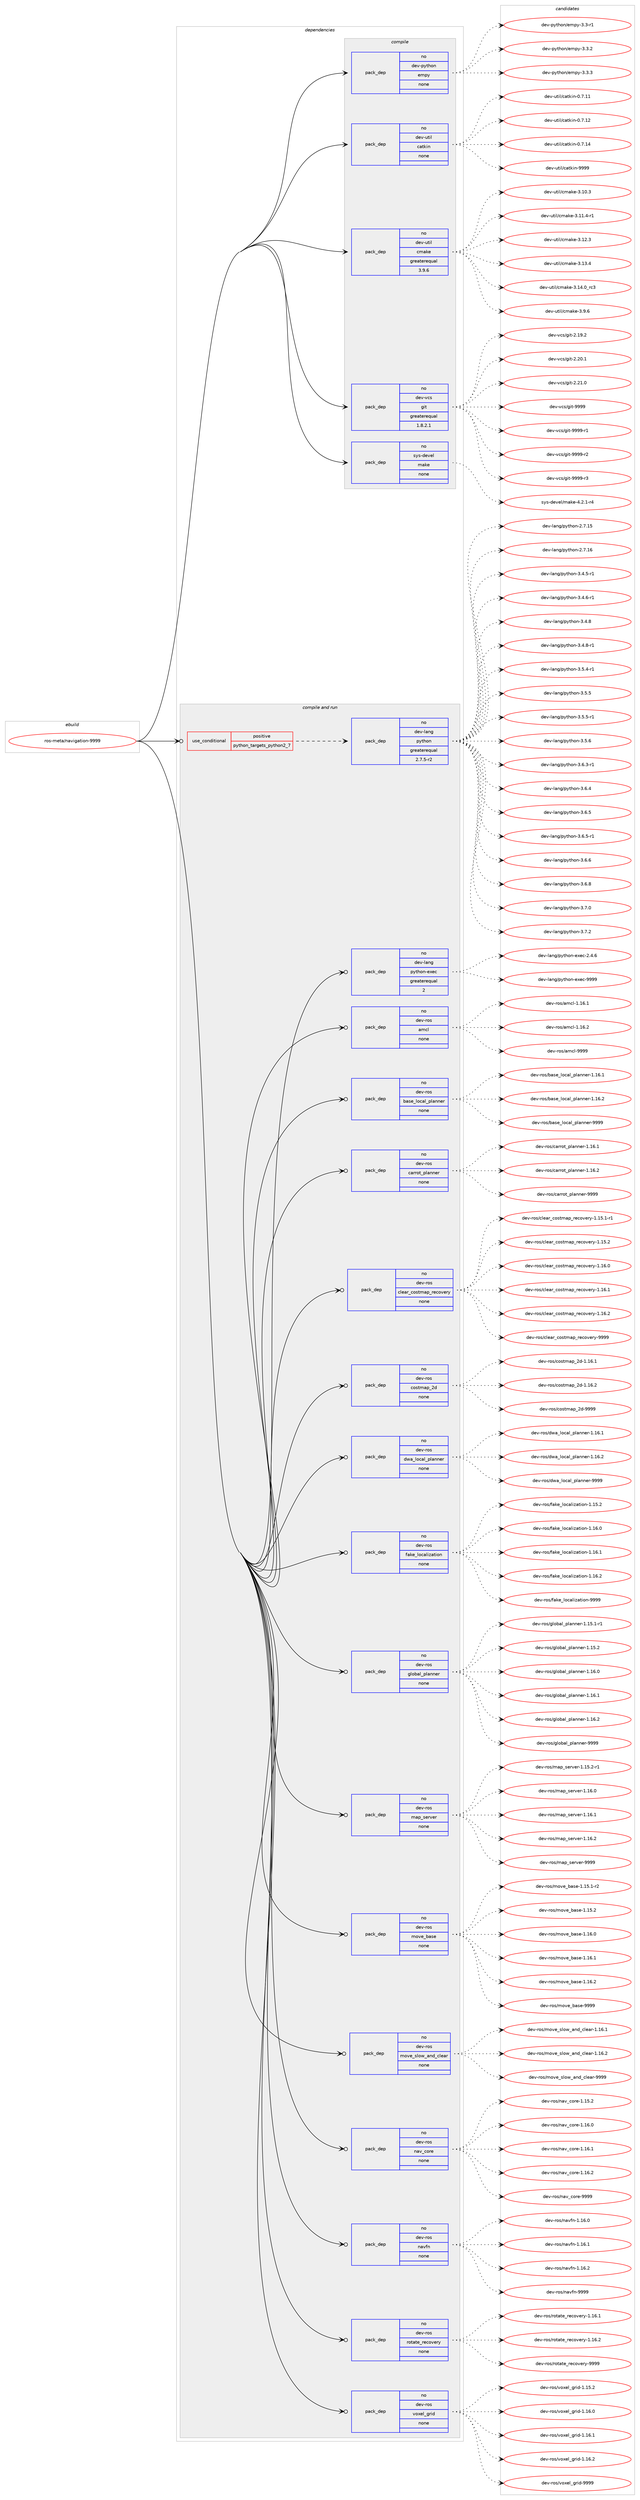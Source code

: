 digraph prolog {

# *************
# Graph options
# *************

newrank=true;
concentrate=true;
compound=true;
graph [rankdir=LR,fontname=Helvetica,fontsize=10,ranksep=1.5];#, ranksep=2.5, nodesep=0.2];
edge  [arrowhead=vee];
node  [fontname=Helvetica,fontsize=10];

# **********
# The ebuild
# **********

subgraph cluster_leftcol {
color=gray;
rank=same;
label=<<i>ebuild</i>>;
id [label="ros-meta/navigation-9999", color=red, width=4, href="../ros-meta/navigation-9999.svg"];
}

# ****************
# The dependencies
# ****************

subgraph cluster_midcol {
color=gray;
label=<<i>dependencies</i>>;
subgraph cluster_compile {
fillcolor="#eeeeee";
style=filled;
label=<<i>compile</i>>;
subgraph pack1204045 {
dependency1683334 [label=<<TABLE BORDER="0" CELLBORDER="1" CELLSPACING="0" CELLPADDING="4" WIDTH="220"><TR><TD ROWSPAN="6" CELLPADDING="30">pack_dep</TD></TR><TR><TD WIDTH="110">no</TD></TR><TR><TD>dev-python</TD></TR><TR><TD>empy</TD></TR><TR><TD>none</TD></TR><TR><TD></TD></TR></TABLE>>, shape=none, color=blue];
}
id:e -> dependency1683334:w [weight=20,style="solid",arrowhead="vee"];
subgraph pack1204046 {
dependency1683335 [label=<<TABLE BORDER="0" CELLBORDER="1" CELLSPACING="0" CELLPADDING="4" WIDTH="220"><TR><TD ROWSPAN="6" CELLPADDING="30">pack_dep</TD></TR><TR><TD WIDTH="110">no</TD></TR><TR><TD>dev-util</TD></TR><TR><TD>catkin</TD></TR><TR><TD>none</TD></TR><TR><TD></TD></TR></TABLE>>, shape=none, color=blue];
}
id:e -> dependency1683335:w [weight=20,style="solid",arrowhead="vee"];
subgraph pack1204047 {
dependency1683336 [label=<<TABLE BORDER="0" CELLBORDER="1" CELLSPACING="0" CELLPADDING="4" WIDTH="220"><TR><TD ROWSPAN="6" CELLPADDING="30">pack_dep</TD></TR><TR><TD WIDTH="110">no</TD></TR><TR><TD>dev-util</TD></TR><TR><TD>cmake</TD></TR><TR><TD>greaterequal</TD></TR><TR><TD>3.9.6</TD></TR></TABLE>>, shape=none, color=blue];
}
id:e -> dependency1683336:w [weight=20,style="solid",arrowhead="vee"];
subgraph pack1204048 {
dependency1683337 [label=<<TABLE BORDER="0" CELLBORDER="1" CELLSPACING="0" CELLPADDING="4" WIDTH="220"><TR><TD ROWSPAN="6" CELLPADDING="30">pack_dep</TD></TR><TR><TD WIDTH="110">no</TD></TR><TR><TD>dev-vcs</TD></TR><TR><TD>git</TD></TR><TR><TD>greaterequal</TD></TR><TR><TD>1.8.2.1</TD></TR></TABLE>>, shape=none, color=blue];
}
id:e -> dependency1683337:w [weight=20,style="solid",arrowhead="vee"];
subgraph pack1204049 {
dependency1683338 [label=<<TABLE BORDER="0" CELLBORDER="1" CELLSPACING="0" CELLPADDING="4" WIDTH="220"><TR><TD ROWSPAN="6" CELLPADDING="30">pack_dep</TD></TR><TR><TD WIDTH="110">no</TD></TR><TR><TD>sys-devel</TD></TR><TR><TD>make</TD></TR><TR><TD>none</TD></TR><TR><TD></TD></TR></TABLE>>, shape=none, color=blue];
}
id:e -> dependency1683338:w [weight=20,style="solid",arrowhead="vee"];
}
subgraph cluster_compileandrun {
fillcolor="#eeeeee";
style=filled;
label=<<i>compile and run</i>>;
subgraph cond451760 {
dependency1683339 [label=<<TABLE BORDER="0" CELLBORDER="1" CELLSPACING="0" CELLPADDING="4"><TR><TD ROWSPAN="3" CELLPADDING="10">use_conditional</TD></TR><TR><TD>positive</TD></TR><TR><TD>python_targets_python2_7</TD></TR></TABLE>>, shape=none, color=red];
subgraph pack1204050 {
dependency1683340 [label=<<TABLE BORDER="0" CELLBORDER="1" CELLSPACING="0" CELLPADDING="4" WIDTH="220"><TR><TD ROWSPAN="6" CELLPADDING="30">pack_dep</TD></TR><TR><TD WIDTH="110">no</TD></TR><TR><TD>dev-lang</TD></TR><TR><TD>python</TD></TR><TR><TD>greaterequal</TD></TR><TR><TD>2.7.5-r2</TD></TR></TABLE>>, shape=none, color=blue];
}
dependency1683339:e -> dependency1683340:w [weight=20,style="dashed",arrowhead="vee"];
}
id:e -> dependency1683339:w [weight=20,style="solid",arrowhead="odotvee"];
subgraph pack1204051 {
dependency1683341 [label=<<TABLE BORDER="0" CELLBORDER="1" CELLSPACING="0" CELLPADDING="4" WIDTH="220"><TR><TD ROWSPAN="6" CELLPADDING="30">pack_dep</TD></TR><TR><TD WIDTH="110">no</TD></TR><TR><TD>dev-lang</TD></TR><TR><TD>python-exec</TD></TR><TR><TD>greaterequal</TD></TR><TR><TD>2</TD></TR></TABLE>>, shape=none, color=blue];
}
id:e -> dependency1683341:w [weight=20,style="solid",arrowhead="odotvee"];
subgraph pack1204052 {
dependency1683342 [label=<<TABLE BORDER="0" CELLBORDER="1" CELLSPACING="0" CELLPADDING="4" WIDTH="220"><TR><TD ROWSPAN="6" CELLPADDING="30">pack_dep</TD></TR><TR><TD WIDTH="110">no</TD></TR><TR><TD>dev-ros</TD></TR><TR><TD>amcl</TD></TR><TR><TD>none</TD></TR><TR><TD></TD></TR></TABLE>>, shape=none, color=blue];
}
id:e -> dependency1683342:w [weight=20,style="solid",arrowhead="odotvee"];
subgraph pack1204053 {
dependency1683343 [label=<<TABLE BORDER="0" CELLBORDER="1" CELLSPACING="0" CELLPADDING="4" WIDTH="220"><TR><TD ROWSPAN="6" CELLPADDING="30">pack_dep</TD></TR><TR><TD WIDTH="110">no</TD></TR><TR><TD>dev-ros</TD></TR><TR><TD>base_local_planner</TD></TR><TR><TD>none</TD></TR><TR><TD></TD></TR></TABLE>>, shape=none, color=blue];
}
id:e -> dependency1683343:w [weight=20,style="solid",arrowhead="odotvee"];
subgraph pack1204054 {
dependency1683344 [label=<<TABLE BORDER="0" CELLBORDER="1" CELLSPACING="0" CELLPADDING="4" WIDTH="220"><TR><TD ROWSPAN="6" CELLPADDING="30">pack_dep</TD></TR><TR><TD WIDTH="110">no</TD></TR><TR><TD>dev-ros</TD></TR><TR><TD>carrot_planner</TD></TR><TR><TD>none</TD></TR><TR><TD></TD></TR></TABLE>>, shape=none, color=blue];
}
id:e -> dependency1683344:w [weight=20,style="solid",arrowhead="odotvee"];
subgraph pack1204055 {
dependency1683345 [label=<<TABLE BORDER="0" CELLBORDER="1" CELLSPACING="0" CELLPADDING="4" WIDTH="220"><TR><TD ROWSPAN="6" CELLPADDING="30">pack_dep</TD></TR><TR><TD WIDTH="110">no</TD></TR><TR><TD>dev-ros</TD></TR><TR><TD>clear_costmap_recovery</TD></TR><TR><TD>none</TD></TR><TR><TD></TD></TR></TABLE>>, shape=none, color=blue];
}
id:e -> dependency1683345:w [weight=20,style="solid",arrowhead="odotvee"];
subgraph pack1204056 {
dependency1683346 [label=<<TABLE BORDER="0" CELLBORDER="1" CELLSPACING="0" CELLPADDING="4" WIDTH="220"><TR><TD ROWSPAN="6" CELLPADDING="30">pack_dep</TD></TR><TR><TD WIDTH="110">no</TD></TR><TR><TD>dev-ros</TD></TR><TR><TD>costmap_2d</TD></TR><TR><TD>none</TD></TR><TR><TD></TD></TR></TABLE>>, shape=none, color=blue];
}
id:e -> dependency1683346:w [weight=20,style="solid",arrowhead="odotvee"];
subgraph pack1204057 {
dependency1683347 [label=<<TABLE BORDER="0" CELLBORDER="1" CELLSPACING="0" CELLPADDING="4" WIDTH="220"><TR><TD ROWSPAN="6" CELLPADDING="30">pack_dep</TD></TR><TR><TD WIDTH="110">no</TD></TR><TR><TD>dev-ros</TD></TR><TR><TD>dwa_local_planner</TD></TR><TR><TD>none</TD></TR><TR><TD></TD></TR></TABLE>>, shape=none, color=blue];
}
id:e -> dependency1683347:w [weight=20,style="solid",arrowhead="odotvee"];
subgraph pack1204058 {
dependency1683348 [label=<<TABLE BORDER="0" CELLBORDER="1" CELLSPACING="0" CELLPADDING="4" WIDTH="220"><TR><TD ROWSPAN="6" CELLPADDING="30">pack_dep</TD></TR><TR><TD WIDTH="110">no</TD></TR><TR><TD>dev-ros</TD></TR><TR><TD>fake_localization</TD></TR><TR><TD>none</TD></TR><TR><TD></TD></TR></TABLE>>, shape=none, color=blue];
}
id:e -> dependency1683348:w [weight=20,style="solid",arrowhead="odotvee"];
subgraph pack1204059 {
dependency1683349 [label=<<TABLE BORDER="0" CELLBORDER="1" CELLSPACING="0" CELLPADDING="4" WIDTH="220"><TR><TD ROWSPAN="6" CELLPADDING="30">pack_dep</TD></TR><TR><TD WIDTH="110">no</TD></TR><TR><TD>dev-ros</TD></TR><TR><TD>global_planner</TD></TR><TR><TD>none</TD></TR><TR><TD></TD></TR></TABLE>>, shape=none, color=blue];
}
id:e -> dependency1683349:w [weight=20,style="solid",arrowhead="odotvee"];
subgraph pack1204060 {
dependency1683350 [label=<<TABLE BORDER="0" CELLBORDER="1" CELLSPACING="0" CELLPADDING="4" WIDTH="220"><TR><TD ROWSPAN="6" CELLPADDING="30">pack_dep</TD></TR><TR><TD WIDTH="110">no</TD></TR><TR><TD>dev-ros</TD></TR><TR><TD>map_server</TD></TR><TR><TD>none</TD></TR><TR><TD></TD></TR></TABLE>>, shape=none, color=blue];
}
id:e -> dependency1683350:w [weight=20,style="solid",arrowhead="odotvee"];
subgraph pack1204061 {
dependency1683351 [label=<<TABLE BORDER="0" CELLBORDER="1" CELLSPACING="0" CELLPADDING="4" WIDTH="220"><TR><TD ROWSPAN="6" CELLPADDING="30">pack_dep</TD></TR><TR><TD WIDTH="110">no</TD></TR><TR><TD>dev-ros</TD></TR><TR><TD>move_base</TD></TR><TR><TD>none</TD></TR><TR><TD></TD></TR></TABLE>>, shape=none, color=blue];
}
id:e -> dependency1683351:w [weight=20,style="solid",arrowhead="odotvee"];
subgraph pack1204062 {
dependency1683352 [label=<<TABLE BORDER="0" CELLBORDER="1" CELLSPACING="0" CELLPADDING="4" WIDTH="220"><TR><TD ROWSPAN="6" CELLPADDING="30">pack_dep</TD></TR><TR><TD WIDTH="110">no</TD></TR><TR><TD>dev-ros</TD></TR><TR><TD>move_slow_and_clear</TD></TR><TR><TD>none</TD></TR><TR><TD></TD></TR></TABLE>>, shape=none, color=blue];
}
id:e -> dependency1683352:w [weight=20,style="solid",arrowhead="odotvee"];
subgraph pack1204063 {
dependency1683353 [label=<<TABLE BORDER="0" CELLBORDER="1" CELLSPACING="0" CELLPADDING="4" WIDTH="220"><TR><TD ROWSPAN="6" CELLPADDING="30">pack_dep</TD></TR><TR><TD WIDTH="110">no</TD></TR><TR><TD>dev-ros</TD></TR><TR><TD>nav_core</TD></TR><TR><TD>none</TD></TR><TR><TD></TD></TR></TABLE>>, shape=none, color=blue];
}
id:e -> dependency1683353:w [weight=20,style="solid",arrowhead="odotvee"];
subgraph pack1204064 {
dependency1683354 [label=<<TABLE BORDER="0" CELLBORDER="1" CELLSPACING="0" CELLPADDING="4" WIDTH="220"><TR><TD ROWSPAN="6" CELLPADDING="30">pack_dep</TD></TR><TR><TD WIDTH="110">no</TD></TR><TR><TD>dev-ros</TD></TR><TR><TD>navfn</TD></TR><TR><TD>none</TD></TR><TR><TD></TD></TR></TABLE>>, shape=none, color=blue];
}
id:e -> dependency1683354:w [weight=20,style="solid",arrowhead="odotvee"];
subgraph pack1204065 {
dependency1683355 [label=<<TABLE BORDER="0" CELLBORDER="1" CELLSPACING="0" CELLPADDING="4" WIDTH="220"><TR><TD ROWSPAN="6" CELLPADDING="30">pack_dep</TD></TR><TR><TD WIDTH="110">no</TD></TR><TR><TD>dev-ros</TD></TR><TR><TD>rotate_recovery</TD></TR><TR><TD>none</TD></TR><TR><TD></TD></TR></TABLE>>, shape=none, color=blue];
}
id:e -> dependency1683355:w [weight=20,style="solid",arrowhead="odotvee"];
subgraph pack1204066 {
dependency1683356 [label=<<TABLE BORDER="0" CELLBORDER="1" CELLSPACING="0" CELLPADDING="4" WIDTH="220"><TR><TD ROWSPAN="6" CELLPADDING="30">pack_dep</TD></TR><TR><TD WIDTH="110">no</TD></TR><TR><TD>dev-ros</TD></TR><TR><TD>voxel_grid</TD></TR><TR><TD>none</TD></TR><TR><TD></TD></TR></TABLE>>, shape=none, color=blue];
}
id:e -> dependency1683356:w [weight=20,style="solid",arrowhead="odotvee"];
}
subgraph cluster_run {
fillcolor="#eeeeee";
style=filled;
label=<<i>run</i>>;
}
}

# **************
# The candidates
# **************

subgraph cluster_choices {
rank=same;
color=gray;
label=<<i>candidates</i>>;

subgraph choice1204045 {
color=black;
nodesep=1;
choice1001011184511212111610411111047101109112121455146514511449 [label="dev-python/empy-3.3-r1", color=red, width=4,href="../dev-python/empy-3.3-r1.svg"];
choice1001011184511212111610411111047101109112121455146514650 [label="dev-python/empy-3.3.2", color=red, width=4,href="../dev-python/empy-3.3.2.svg"];
choice1001011184511212111610411111047101109112121455146514651 [label="dev-python/empy-3.3.3", color=red, width=4,href="../dev-python/empy-3.3.3.svg"];
dependency1683334:e -> choice1001011184511212111610411111047101109112121455146514511449:w [style=dotted,weight="100"];
dependency1683334:e -> choice1001011184511212111610411111047101109112121455146514650:w [style=dotted,weight="100"];
dependency1683334:e -> choice1001011184511212111610411111047101109112121455146514651:w [style=dotted,weight="100"];
}
subgraph choice1204046 {
color=black;
nodesep=1;
choice1001011184511711610510847999711610710511045484655464949 [label="dev-util/catkin-0.7.11", color=red, width=4,href="../dev-util/catkin-0.7.11.svg"];
choice1001011184511711610510847999711610710511045484655464950 [label="dev-util/catkin-0.7.12", color=red, width=4,href="../dev-util/catkin-0.7.12.svg"];
choice1001011184511711610510847999711610710511045484655464952 [label="dev-util/catkin-0.7.14", color=red, width=4,href="../dev-util/catkin-0.7.14.svg"];
choice100101118451171161051084799971161071051104557575757 [label="dev-util/catkin-9999", color=red, width=4,href="../dev-util/catkin-9999.svg"];
dependency1683335:e -> choice1001011184511711610510847999711610710511045484655464949:w [style=dotted,weight="100"];
dependency1683335:e -> choice1001011184511711610510847999711610710511045484655464950:w [style=dotted,weight="100"];
dependency1683335:e -> choice1001011184511711610510847999711610710511045484655464952:w [style=dotted,weight="100"];
dependency1683335:e -> choice100101118451171161051084799971161071051104557575757:w [style=dotted,weight="100"];
}
subgraph choice1204047 {
color=black;
nodesep=1;
choice1001011184511711610510847991099710710145514649484651 [label="dev-util/cmake-3.10.3", color=red, width=4,href="../dev-util/cmake-3.10.3.svg"];
choice10010111845117116105108479910997107101455146494946524511449 [label="dev-util/cmake-3.11.4-r1", color=red, width=4,href="../dev-util/cmake-3.11.4-r1.svg"];
choice1001011184511711610510847991099710710145514649504651 [label="dev-util/cmake-3.12.3", color=red, width=4,href="../dev-util/cmake-3.12.3.svg"];
choice1001011184511711610510847991099710710145514649514652 [label="dev-util/cmake-3.13.4", color=red, width=4,href="../dev-util/cmake-3.13.4.svg"];
choice1001011184511711610510847991099710710145514649524648951149951 [label="dev-util/cmake-3.14.0_rc3", color=red, width=4,href="../dev-util/cmake-3.14.0_rc3.svg"];
choice10010111845117116105108479910997107101455146574654 [label="dev-util/cmake-3.9.6", color=red, width=4,href="../dev-util/cmake-3.9.6.svg"];
dependency1683336:e -> choice1001011184511711610510847991099710710145514649484651:w [style=dotted,weight="100"];
dependency1683336:e -> choice10010111845117116105108479910997107101455146494946524511449:w [style=dotted,weight="100"];
dependency1683336:e -> choice1001011184511711610510847991099710710145514649504651:w [style=dotted,weight="100"];
dependency1683336:e -> choice1001011184511711610510847991099710710145514649514652:w [style=dotted,weight="100"];
dependency1683336:e -> choice1001011184511711610510847991099710710145514649524648951149951:w [style=dotted,weight="100"];
dependency1683336:e -> choice10010111845117116105108479910997107101455146574654:w [style=dotted,weight="100"];
}
subgraph choice1204048 {
color=black;
nodesep=1;
choice10010111845118991154710310511645504649574650 [label="dev-vcs/git-2.19.2", color=red, width=4,href="../dev-vcs/git-2.19.2.svg"];
choice10010111845118991154710310511645504650484649 [label="dev-vcs/git-2.20.1", color=red, width=4,href="../dev-vcs/git-2.20.1.svg"];
choice10010111845118991154710310511645504650494648 [label="dev-vcs/git-2.21.0", color=red, width=4,href="../dev-vcs/git-2.21.0.svg"];
choice1001011184511899115471031051164557575757 [label="dev-vcs/git-9999", color=red, width=4,href="../dev-vcs/git-9999.svg"];
choice10010111845118991154710310511645575757574511449 [label="dev-vcs/git-9999-r1", color=red, width=4,href="../dev-vcs/git-9999-r1.svg"];
choice10010111845118991154710310511645575757574511450 [label="dev-vcs/git-9999-r2", color=red, width=4,href="../dev-vcs/git-9999-r2.svg"];
choice10010111845118991154710310511645575757574511451 [label="dev-vcs/git-9999-r3", color=red, width=4,href="../dev-vcs/git-9999-r3.svg"];
dependency1683337:e -> choice10010111845118991154710310511645504649574650:w [style=dotted,weight="100"];
dependency1683337:e -> choice10010111845118991154710310511645504650484649:w [style=dotted,weight="100"];
dependency1683337:e -> choice10010111845118991154710310511645504650494648:w [style=dotted,weight="100"];
dependency1683337:e -> choice1001011184511899115471031051164557575757:w [style=dotted,weight="100"];
dependency1683337:e -> choice10010111845118991154710310511645575757574511449:w [style=dotted,weight="100"];
dependency1683337:e -> choice10010111845118991154710310511645575757574511450:w [style=dotted,weight="100"];
dependency1683337:e -> choice10010111845118991154710310511645575757574511451:w [style=dotted,weight="100"];
}
subgraph choice1204049 {
color=black;
nodesep=1;
choice1151211154510010111810110847109971071014552465046494511452 [label="sys-devel/make-4.2.1-r4", color=red, width=4,href="../sys-devel/make-4.2.1-r4.svg"];
dependency1683338:e -> choice1151211154510010111810110847109971071014552465046494511452:w [style=dotted,weight="100"];
}
subgraph choice1204050 {
color=black;
nodesep=1;
choice10010111845108971101034711212111610411111045504655464953 [label="dev-lang/python-2.7.15", color=red, width=4,href="../dev-lang/python-2.7.15.svg"];
choice10010111845108971101034711212111610411111045504655464954 [label="dev-lang/python-2.7.16", color=red, width=4,href="../dev-lang/python-2.7.16.svg"];
choice1001011184510897110103471121211161041111104551465246534511449 [label="dev-lang/python-3.4.5-r1", color=red, width=4,href="../dev-lang/python-3.4.5-r1.svg"];
choice1001011184510897110103471121211161041111104551465246544511449 [label="dev-lang/python-3.4.6-r1", color=red, width=4,href="../dev-lang/python-3.4.6-r1.svg"];
choice100101118451089711010347112121116104111110455146524656 [label="dev-lang/python-3.4.8", color=red, width=4,href="../dev-lang/python-3.4.8.svg"];
choice1001011184510897110103471121211161041111104551465246564511449 [label="dev-lang/python-3.4.8-r1", color=red, width=4,href="../dev-lang/python-3.4.8-r1.svg"];
choice1001011184510897110103471121211161041111104551465346524511449 [label="dev-lang/python-3.5.4-r1", color=red, width=4,href="../dev-lang/python-3.5.4-r1.svg"];
choice100101118451089711010347112121116104111110455146534653 [label="dev-lang/python-3.5.5", color=red, width=4,href="../dev-lang/python-3.5.5.svg"];
choice1001011184510897110103471121211161041111104551465346534511449 [label="dev-lang/python-3.5.5-r1", color=red, width=4,href="../dev-lang/python-3.5.5-r1.svg"];
choice100101118451089711010347112121116104111110455146534654 [label="dev-lang/python-3.5.6", color=red, width=4,href="../dev-lang/python-3.5.6.svg"];
choice1001011184510897110103471121211161041111104551465446514511449 [label="dev-lang/python-3.6.3-r1", color=red, width=4,href="../dev-lang/python-3.6.3-r1.svg"];
choice100101118451089711010347112121116104111110455146544652 [label="dev-lang/python-3.6.4", color=red, width=4,href="../dev-lang/python-3.6.4.svg"];
choice100101118451089711010347112121116104111110455146544653 [label="dev-lang/python-3.6.5", color=red, width=4,href="../dev-lang/python-3.6.5.svg"];
choice1001011184510897110103471121211161041111104551465446534511449 [label="dev-lang/python-3.6.5-r1", color=red, width=4,href="../dev-lang/python-3.6.5-r1.svg"];
choice100101118451089711010347112121116104111110455146544654 [label="dev-lang/python-3.6.6", color=red, width=4,href="../dev-lang/python-3.6.6.svg"];
choice100101118451089711010347112121116104111110455146544656 [label="dev-lang/python-3.6.8", color=red, width=4,href="../dev-lang/python-3.6.8.svg"];
choice100101118451089711010347112121116104111110455146554648 [label="dev-lang/python-3.7.0", color=red, width=4,href="../dev-lang/python-3.7.0.svg"];
choice100101118451089711010347112121116104111110455146554650 [label="dev-lang/python-3.7.2", color=red, width=4,href="../dev-lang/python-3.7.2.svg"];
dependency1683340:e -> choice10010111845108971101034711212111610411111045504655464953:w [style=dotted,weight="100"];
dependency1683340:e -> choice10010111845108971101034711212111610411111045504655464954:w [style=dotted,weight="100"];
dependency1683340:e -> choice1001011184510897110103471121211161041111104551465246534511449:w [style=dotted,weight="100"];
dependency1683340:e -> choice1001011184510897110103471121211161041111104551465246544511449:w [style=dotted,weight="100"];
dependency1683340:e -> choice100101118451089711010347112121116104111110455146524656:w [style=dotted,weight="100"];
dependency1683340:e -> choice1001011184510897110103471121211161041111104551465246564511449:w [style=dotted,weight="100"];
dependency1683340:e -> choice1001011184510897110103471121211161041111104551465346524511449:w [style=dotted,weight="100"];
dependency1683340:e -> choice100101118451089711010347112121116104111110455146534653:w [style=dotted,weight="100"];
dependency1683340:e -> choice1001011184510897110103471121211161041111104551465346534511449:w [style=dotted,weight="100"];
dependency1683340:e -> choice100101118451089711010347112121116104111110455146534654:w [style=dotted,weight="100"];
dependency1683340:e -> choice1001011184510897110103471121211161041111104551465446514511449:w [style=dotted,weight="100"];
dependency1683340:e -> choice100101118451089711010347112121116104111110455146544652:w [style=dotted,weight="100"];
dependency1683340:e -> choice100101118451089711010347112121116104111110455146544653:w [style=dotted,weight="100"];
dependency1683340:e -> choice1001011184510897110103471121211161041111104551465446534511449:w [style=dotted,weight="100"];
dependency1683340:e -> choice100101118451089711010347112121116104111110455146544654:w [style=dotted,weight="100"];
dependency1683340:e -> choice100101118451089711010347112121116104111110455146544656:w [style=dotted,weight="100"];
dependency1683340:e -> choice100101118451089711010347112121116104111110455146554648:w [style=dotted,weight="100"];
dependency1683340:e -> choice100101118451089711010347112121116104111110455146554650:w [style=dotted,weight="100"];
}
subgraph choice1204051 {
color=black;
nodesep=1;
choice1001011184510897110103471121211161041111104510112010199455046524654 [label="dev-lang/python-exec-2.4.6", color=red, width=4,href="../dev-lang/python-exec-2.4.6.svg"];
choice10010111845108971101034711212111610411111045101120101994557575757 [label="dev-lang/python-exec-9999", color=red, width=4,href="../dev-lang/python-exec-9999.svg"];
dependency1683341:e -> choice1001011184510897110103471121211161041111104510112010199455046524654:w [style=dotted,weight="100"];
dependency1683341:e -> choice10010111845108971101034711212111610411111045101120101994557575757:w [style=dotted,weight="100"];
}
subgraph choice1204052 {
color=black;
nodesep=1;
choice1001011184511411111547971099910845494649544649 [label="dev-ros/amcl-1.16.1", color=red, width=4,href="../dev-ros/amcl-1.16.1.svg"];
choice1001011184511411111547971099910845494649544650 [label="dev-ros/amcl-1.16.2", color=red, width=4,href="../dev-ros/amcl-1.16.2.svg"];
choice100101118451141111154797109991084557575757 [label="dev-ros/amcl-9999", color=red, width=4,href="../dev-ros/amcl-9999.svg"];
dependency1683342:e -> choice1001011184511411111547971099910845494649544649:w [style=dotted,weight="100"];
dependency1683342:e -> choice1001011184511411111547971099910845494649544650:w [style=dotted,weight="100"];
dependency1683342:e -> choice100101118451141111154797109991084557575757:w [style=dotted,weight="100"];
}
subgraph choice1204053 {
color=black;
nodesep=1;
choice10010111845114111115479897115101951081119997108951121089711011010111445494649544649 [label="dev-ros/base_local_planner-1.16.1", color=red, width=4,href="../dev-ros/base_local_planner-1.16.1.svg"];
choice10010111845114111115479897115101951081119997108951121089711011010111445494649544650 [label="dev-ros/base_local_planner-1.16.2", color=red, width=4,href="../dev-ros/base_local_planner-1.16.2.svg"];
choice1001011184511411111547989711510195108111999710895112108971101101011144557575757 [label="dev-ros/base_local_planner-9999", color=red, width=4,href="../dev-ros/base_local_planner-9999.svg"];
dependency1683343:e -> choice10010111845114111115479897115101951081119997108951121089711011010111445494649544649:w [style=dotted,weight="100"];
dependency1683343:e -> choice10010111845114111115479897115101951081119997108951121089711011010111445494649544650:w [style=dotted,weight="100"];
dependency1683343:e -> choice1001011184511411111547989711510195108111999710895112108971101101011144557575757:w [style=dotted,weight="100"];
}
subgraph choice1204054 {
color=black;
nodesep=1;
choice10010111845114111115479997114114111116951121089711011010111445494649544649 [label="dev-ros/carrot_planner-1.16.1", color=red, width=4,href="../dev-ros/carrot_planner-1.16.1.svg"];
choice10010111845114111115479997114114111116951121089711011010111445494649544650 [label="dev-ros/carrot_planner-1.16.2", color=red, width=4,href="../dev-ros/carrot_planner-1.16.2.svg"];
choice1001011184511411111547999711411411111695112108971101101011144557575757 [label="dev-ros/carrot_planner-9999", color=red, width=4,href="../dev-ros/carrot_planner-9999.svg"];
dependency1683344:e -> choice10010111845114111115479997114114111116951121089711011010111445494649544649:w [style=dotted,weight="100"];
dependency1683344:e -> choice10010111845114111115479997114114111116951121089711011010111445494649544650:w [style=dotted,weight="100"];
dependency1683344:e -> choice1001011184511411111547999711411411111695112108971101101011144557575757:w [style=dotted,weight="100"];
}
subgraph choice1204055 {
color=black;
nodesep=1;
choice100101118451141111154799108101971149599111115116109971129511410199111118101114121454946495346494511449 [label="dev-ros/clear_costmap_recovery-1.15.1-r1", color=red, width=4,href="../dev-ros/clear_costmap_recovery-1.15.1-r1.svg"];
choice10010111845114111115479910810197114959911111511610997112951141019911111810111412145494649534650 [label="dev-ros/clear_costmap_recovery-1.15.2", color=red, width=4,href="../dev-ros/clear_costmap_recovery-1.15.2.svg"];
choice10010111845114111115479910810197114959911111511610997112951141019911111810111412145494649544648 [label="dev-ros/clear_costmap_recovery-1.16.0", color=red, width=4,href="../dev-ros/clear_costmap_recovery-1.16.0.svg"];
choice10010111845114111115479910810197114959911111511610997112951141019911111810111412145494649544649 [label="dev-ros/clear_costmap_recovery-1.16.1", color=red, width=4,href="../dev-ros/clear_costmap_recovery-1.16.1.svg"];
choice10010111845114111115479910810197114959911111511610997112951141019911111810111412145494649544650 [label="dev-ros/clear_costmap_recovery-1.16.2", color=red, width=4,href="../dev-ros/clear_costmap_recovery-1.16.2.svg"];
choice1001011184511411111547991081019711495991111151161099711295114101991111181011141214557575757 [label="dev-ros/clear_costmap_recovery-9999", color=red, width=4,href="../dev-ros/clear_costmap_recovery-9999.svg"];
dependency1683345:e -> choice100101118451141111154799108101971149599111115116109971129511410199111118101114121454946495346494511449:w [style=dotted,weight="100"];
dependency1683345:e -> choice10010111845114111115479910810197114959911111511610997112951141019911111810111412145494649534650:w [style=dotted,weight="100"];
dependency1683345:e -> choice10010111845114111115479910810197114959911111511610997112951141019911111810111412145494649544648:w [style=dotted,weight="100"];
dependency1683345:e -> choice10010111845114111115479910810197114959911111511610997112951141019911111810111412145494649544649:w [style=dotted,weight="100"];
dependency1683345:e -> choice10010111845114111115479910810197114959911111511610997112951141019911111810111412145494649544650:w [style=dotted,weight="100"];
dependency1683345:e -> choice1001011184511411111547991081019711495991111151161099711295114101991111181011141214557575757:w [style=dotted,weight="100"];
}
subgraph choice1204056 {
color=black;
nodesep=1;
choice10010111845114111115479911111511610997112955010045494649544649 [label="dev-ros/costmap_2d-1.16.1", color=red, width=4,href="../dev-ros/costmap_2d-1.16.1.svg"];
choice10010111845114111115479911111511610997112955010045494649544650 [label="dev-ros/costmap_2d-1.16.2", color=red, width=4,href="../dev-ros/costmap_2d-1.16.2.svg"];
choice1001011184511411111547991111151161099711295501004557575757 [label="dev-ros/costmap_2d-9999", color=red, width=4,href="../dev-ros/costmap_2d-9999.svg"];
dependency1683346:e -> choice10010111845114111115479911111511610997112955010045494649544649:w [style=dotted,weight="100"];
dependency1683346:e -> choice10010111845114111115479911111511610997112955010045494649544650:w [style=dotted,weight="100"];
dependency1683346:e -> choice1001011184511411111547991111151161099711295501004557575757:w [style=dotted,weight="100"];
}
subgraph choice1204057 {
color=black;
nodesep=1;
choice100101118451141111154710011997951081119997108951121089711011010111445494649544649 [label="dev-ros/dwa_local_planner-1.16.1", color=red, width=4,href="../dev-ros/dwa_local_planner-1.16.1.svg"];
choice100101118451141111154710011997951081119997108951121089711011010111445494649544650 [label="dev-ros/dwa_local_planner-1.16.2", color=red, width=4,href="../dev-ros/dwa_local_planner-1.16.2.svg"];
choice10010111845114111115471001199795108111999710895112108971101101011144557575757 [label="dev-ros/dwa_local_planner-9999", color=red, width=4,href="../dev-ros/dwa_local_planner-9999.svg"];
dependency1683347:e -> choice100101118451141111154710011997951081119997108951121089711011010111445494649544649:w [style=dotted,weight="100"];
dependency1683347:e -> choice100101118451141111154710011997951081119997108951121089711011010111445494649544650:w [style=dotted,weight="100"];
dependency1683347:e -> choice10010111845114111115471001199795108111999710895112108971101101011144557575757:w [style=dotted,weight="100"];
}
subgraph choice1204058 {
color=black;
nodesep=1;
choice1001011184511411111547102971071019510811199971081051229711610511111045494649534650 [label="dev-ros/fake_localization-1.15.2", color=red, width=4,href="../dev-ros/fake_localization-1.15.2.svg"];
choice1001011184511411111547102971071019510811199971081051229711610511111045494649544648 [label="dev-ros/fake_localization-1.16.0", color=red, width=4,href="../dev-ros/fake_localization-1.16.0.svg"];
choice1001011184511411111547102971071019510811199971081051229711610511111045494649544649 [label="dev-ros/fake_localization-1.16.1", color=red, width=4,href="../dev-ros/fake_localization-1.16.1.svg"];
choice1001011184511411111547102971071019510811199971081051229711610511111045494649544650 [label="dev-ros/fake_localization-1.16.2", color=red, width=4,href="../dev-ros/fake_localization-1.16.2.svg"];
choice100101118451141111154710297107101951081119997108105122971161051111104557575757 [label="dev-ros/fake_localization-9999", color=red, width=4,href="../dev-ros/fake_localization-9999.svg"];
dependency1683348:e -> choice1001011184511411111547102971071019510811199971081051229711610511111045494649534650:w [style=dotted,weight="100"];
dependency1683348:e -> choice1001011184511411111547102971071019510811199971081051229711610511111045494649544648:w [style=dotted,weight="100"];
dependency1683348:e -> choice1001011184511411111547102971071019510811199971081051229711610511111045494649544649:w [style=dotted,weight="100"];
dependency1683348:e -> choice1001011184511411111547102971071019510811199971081051229711610511111045494649544650:w [style=dotted,weight="100"];
dependency1683348:e -> choice100101118451141111154710297107101951081119997108105122971161051111104557575757:w [style=dotted,weight="100"];
}
subgraph choice1204059 {
color=black;
nodesep=1;
choice100101118451141111154710310811198971089511210897110110101114454946495346494511449 [label="dev-ros/global_planner-1.15.1-r1", color=red, width=4,href="../dev-ros/global_planner-1.15.1-r1.svg"];
choice10010111845114111115471031081119897108951121089711011010111445494649534650 [label="dev-ros/global_planner-1.15.2", color=red, width=4,href="../dev-ros/global_planner-1.15.2.svg"];
choice10010111845114111115471031081119897108951121089711011010111445494649544648 [label="dev-ros/global_planner-1.16.0", color=red, width=4,href="../dev-ros/global_planner-1.16.0.svg"];
choice10010111845114111115471031081119897108951121089711011010111445494649544649 [label="dev-ros/global_planner-1.16.1", color=red, width=4,href="../dev-ros/global_planner-1.16.1.svg"];
choice10010111845114111115471031081119897108951121089711011010111445494649544650 [label="dev-ros/global_planner-1.16.2", color=red, width=4,href="../dev-ros/global_planner-1.16.2.svg"];
choice1001011184511411111547103108111989710895112108971101101011144557575757 [label="dev-ros/global_planner-9999", color=red, width=4,href="../dev-ros/global_planner-9999.svg"];
dependency1683349:e -> choice100101118451141111154710310811198971089511210897110110101114454946495346494511449:w [style=dotted,weight="100"];
dependency1683349:e -> choice10010111845114111115471031081119897108951121089711011010111445494649534650:w [style=dotted,weight="100"];
dependency1683349:e -> choice10010111845114111115471031081119897108951121089711011010111445494649544648:w [style=dotted,weight="100"];
dependency1683349:e -> choice10010111845114111115471031081119897108951121089711011010111445494649544649:w [style=dotted,weight="100"];
dependency1683349:e -> choice10010111845114111115471031081119897108951121089711011010111445494649544650:w [style=dotted,weight="100"];
dependency1683349:e -> choice1001011184511411111547103108111989710895112108971101101011144557575757:w [style=dotted,weight="100"];
}
subgraph choice1204060 {
color=black;
nodesep=1;
choice10010111845114111115471099711295115101114118101114454946495346504511449 [label="dev-ros/map_server-1.15.2-r1", color=red, width=4,href="../dev-ros/map_server-1.15.2-r1.svg"];
choice1001011184511411111547109971129511510111411810111445494649544648 [label="dev-ros/map_server-1.16.0", color=red, width=4,href="../dev-ros/map_server-1.16.0.svg"];
choice1001011184511411111547109971129511510111411810111445494649544649 [label="dev-ros/map_server-1.16.1", color=red, width=4,href="../dev-ros/map_server-1.16.1.svg"];
choice1001011184511411111547109971129511510111411810111445494649544650 [label="dev-ros/map_server-1.16.2", color=red, width=4,href="../dev-ros/map_server-1.16.2.svg"];
choice100101118451141111154710997112951151011141181011144557575757 [label="dev-ros/map_server-9999", color=red, width=4,href="../dev-ros/map_server-9999.svg"];
dependency1683350:e -> choice10010111845114111115471099711295115101114118101114454946495346504511449:w [style=dotted,weight="100"];
dependency1683350:e -> choice1001011184511411111547109971129511510111411810111445494649544648:w [style=dotted,weight="100"];
dependency1683350:e -> choice1001011184511411111547109971129511510111411810111445494649544649:w [style=dotted,weight="100"];
dependency1683350:e -> choice1001011184511411111547109971129511510111411810111445494649544650:w [style=dotted,weight="100"];
dependency1683350:e -> choice100101118451141111154710997112951151011141181011144557575757:w [style=dotted,weight="100"];
}
subgraph choice1204061 {
color=black;
nodesep=1;
choice1001011184511411111547109111118101959897115101454946495346494511450 [label="dev-ros/move_base-1.15.1-r2", color=red, width=4,href="../dev-ros/move_base-1.15.1-r2.svg"];
choice100101118451141111154710911111810195989711510145494649534650 [label="dev-ros/move_base-1.15.2", color=red, width=4,href="../dev-ros/move_base-1.15.2.svg"];
choice100101118451141111154710911111810195989711510145494649544648 [label="dev-ros/move_base-1.16.0", color=red, width=4,href="../dev-ros/move_base-1.16.0.svg"];
choice100101118451141111154710911111810195989711510145494649544649 [label="dev-ros/move_base-1.16.1", color=red, width=4,href="../dev-ros/move_base-1.16.1.svg"];
choice100101118451141111154710911111810195989711510145494649544650 [label="dev-ros/move_base-1.16.2", color=red, width=4,href="../dev-ros/move_base-1.16.2.svg"];
choice10010111845114111115471091111181019598971151014557575757 [label="dev-ros/move_base-9999", color=red, width=4,href="../dev-ros/move_base-9999.svg"];
dependency1683351:e -> choice1001011184511411111547109111118101959897115101454946495346494511450:w [style=dotted,weight="100"];
dependency1683351:e -> choice100101118451141111154710911111810195989711510145494649534650:w [style=dotted,weight="100"];
dependency1683351:e -> choice100101118451141111154710911111810195989711510145494649544648:w [style=dotted,weight="100"];
dependency1683351:e -> choice100101118451141111154710911111810195989711510145494649544649:w [style=dotted,weight="100"];
dependency1683351:e -> choice100101118451141111154710911111810195989711510145494649544650:w [style=dotted,weight="100"];
dependency1683351:e -> choice10010111845114111115471091111181019598971151014557575757:w [style=dotted,weight="100"];
}
subgraph choice1204062 {
color=black;
nodesep=1;
choice100101118451141111154710911111810195115108111119959711010095991081019711445494649544649 [label="dev-ros/move_slow_and_clear-1.16.1", color=red, width=4,href="../dev-ros/move_slow_and_clear-1.16.1.svg"];
choice100101118451141111154710911111810195115108111119959711010095991081019711445494649544650 [label="dev-ros/move_slow_and_clear-1.16.2", color=red, width=4,href="../dev-ros/move_slow_and_clear-1.16.2.svg"];
choice10010111845114111115471091111181019511510811111995971101009599108101971144557575757 [label="dev-ros/move_slow_and_clear-9999", color=red, width=4,href="../dev-ros/move_slow_and_clear-9999.svg"];
dependency1683352:e -> choice100101118451141111154710911111810195115108111119959711010095991081019711445494649544649:w [style=dotted,weight="100"];
dependency1683352:e -> choice100101118451141111154710911111810195115108111119959711010095991081019711445494649544650:w [style=dotted,weight="100"];
dependency1683352:e -> choice10010111845114111115471091111181019511510811111995971101009599108101971144557575757:w [style=dotted,weight="100"];
}
subgraph choice1204063 {
color=black;
nodesep=1;
choice100101118451141111154711097118959911111410145494649534650 [label="dev-ros/nav_core-1.15.2", color=red, width=4,href="../dev-ros/nav_core-1.15.2.svg"];
choice100101118451141111154711097118959911111410145494649544648 [label="dev-ros/nav_core-1.16.0", color=red, width=4,href="../dev-ros/nav_core-1.16.0.svg"];
choice100101118451141111154711097118959911111410145494649544649 [label="dev-ros/nav_core-1.16.1", color=red, width=4,href="../dev-ros/nav_core-1.16.1.svg"];
choice100101118451141111154711097118959911111410145494649544650 [label="dev-ros/nav_core-1.16.2", color=red, width=4,href="../dev-ros/nav_core-1.16.2.svg"];
choice10010111845114111115471109711895991111141014557575757 [label="dev-ros/nav_core-9999", color=red, width=4,href="../dev-ros/nav_core-9999.svg"];
dependency1683353:e -> choice100101118451141111154711097118959911111410145494649534650:w [style=dotted,weight="100"];
dependency1683353:e -> choice100101118451141111154711097118959911111410145494649544648:w [style=dotted,weight="100"];
dependency1683353:e -> choice100101118451141111154711097118959911111410145494649544649:w [style=dotted,weight="100"];
dependency1683353:e -> choice100101118451141111154711097118959911111410145494649544650:w [style=dotted,weight="100"];
dependency1683353:e -> choice10010111845114111115471109711895991111141014557575757:w [style=dotted,weight="100"];
}
subgraph choice1204064 {
color=black;
nodesep=1;
choice10010111845114111115471109711810211045494649544648 [label="dev-ros/navfn-1.16.0", color=red, width=4,href="../dev-ros/navfn-1.16.0.svg"];
choice10010111845114111115471109711810211045494649544649 [label="dev-ros/navfn-1.16.1", color=red, width=4,href="../dev-ros/navfn-1.16.1.svg"];
choice10010111845114111115471109711810211045494649544650 [label="dev-ros/navfn-1.16.2", color=red, width=4,href="../dev-ros/navfn-1.16.2.svg"];
choice1001011184511411111547110971181021104557575757 [label="dev-ros/navfn-9999", color=red, width=4,href="../dev-ros/navfn-9999.svg"];
dependency1683354:e -> choice10010111845114111115471109711810211045494649544648:w [style=dotted,weight="100"];
dependency1683354:e -> choice10010111845114111115471109711810211045494649544649:w [style=dotted,weight="100"];
dependency1683354:e -> choice10010111845114111115471109711810211045494649544650:w [style=dotted,weight="100"];
dependency1683354:e -> choice1001011184511411111547110971181021104557575757:w [style=dotted,weight="100"];
}
subgraph choice1204065 {
color=black;
nodesep=1;
choice100101118451141111154711411111697116101951141019911111810111412145494649544649 [label="dev-ros/rotate_recovery-1.16.1", color=red, width=4,href="../dev-ros/rotate_recovery-1.16.1.svg"];
choice100101118451141111154711411111697116101951141019911111810111412145494649544650 [label="dev-ros/rotate_recovery-1.16.2", color=red, width=4,href="../dev-ros/rotate_recovery-1.16.2.svg"];
choice10010111845114111115471141111169711610195114101991111181011141214557575757 [label="dev-ros/rotate_recovery-9999", color=red, width=4,href="../dev-ros/rotate_recovery-9999.svg"];
dependency1683355:e -> choice100101118451141111154711411111697116101951141019911111810111412145494649544649:w [style=dotted,weight="100"];
dependency1683355:e -> choice100101118451141111154711411111697116101951141019911111810111412145494649544650:w [style=dotted,weight="100"];
dependency1683355:e -> choice10010111845114111115471141111169711610195114101991111181011141214557575757:w [style=dotted,weight="100"];
}
subgraph choice1204066 {
color=black;
nodesep=1;
choice10010111845114111115471181111201011089510311410510045494649534650 [label="dev-ros/voxel_grid-1.15.2", color=red, width=4,href="../dev-ros/voxel_grid-1.15.2.svg"];
choice10010111845114111115471181111201011089510311410510045494649544648 [label="dev-ros/voxel_grid-1.16.0", color=red, width=4,href="../dev-ros/voxel_grid-1.16.0.svg"];
choice10010111845114111115471181111201011089510311410510045494649544649 [label="dev-ros/voxel_grid-1.16.1", color=red, width=4,href="../dev-ros/voxel_grid-1.16.1.svg"];
choice10010111845114111115471181111201011089510311410510045494649544650 [label="dev-ros/voxel_grid-1.16.2", color=red, width=4,href="../dev-ros/voxel_grid-1.16.2.svg"];
choice1001011184511411111547118111120101108951031141051004557575757 [label="dev-ros/voxel_grid-9999", color=red, width=4,href="../dev-ros/voxel_grid-9999.svg"];
dependency1683356:e -> choice10010111845114111115471181111201011089510311410510045494649534650:w [style=dotted,weight="100"];
dependency1683356:e -> choice10010111845114111115471181111201011089510311410510045494649544648:w [style=dotted,weight="100"];
dependency1683356:e -> choice10010111845114111115471181111201011089510311410510045494649544649:w [style=dotted,weight="100"];
dependency1683356:e -> choice10010111845114111115471181111201011089510311410510045494649544650:w [style=dotted,weight="100"];
dependency1683356:e -> choice1001011184511411111547118111120101108951031141051004557575757:w [style=dotted,weight="100"];
}
}

}
